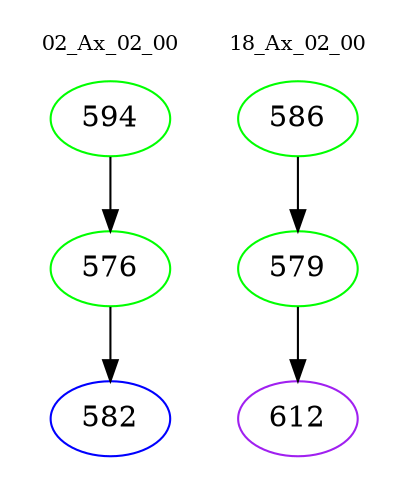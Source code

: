 digraph{
subgraph cluster_0 {
color = white
label = "02_Ax_02_00";
fontsize=10;
T0_594 [label="594", color="green"]
T0_594 -> T0_576 [color="black"]
T0_576 [label="576", color="green"]
T0_576 -> T0_582 [color="black"]
T0_582 [label="582", color="blue"]
}
subgraph cluster_1 {
color = white
label = "18_Ax_02_00";
fontsize=10;
T1_586 [label="586", color="green"]
T1_586 -> T1_579 [color="black"]
T1_579 [label="579", color="green"]
T1_579 -> T1_612 [color="black"]
T1_612 [label="612", color="purple"]
}
}
